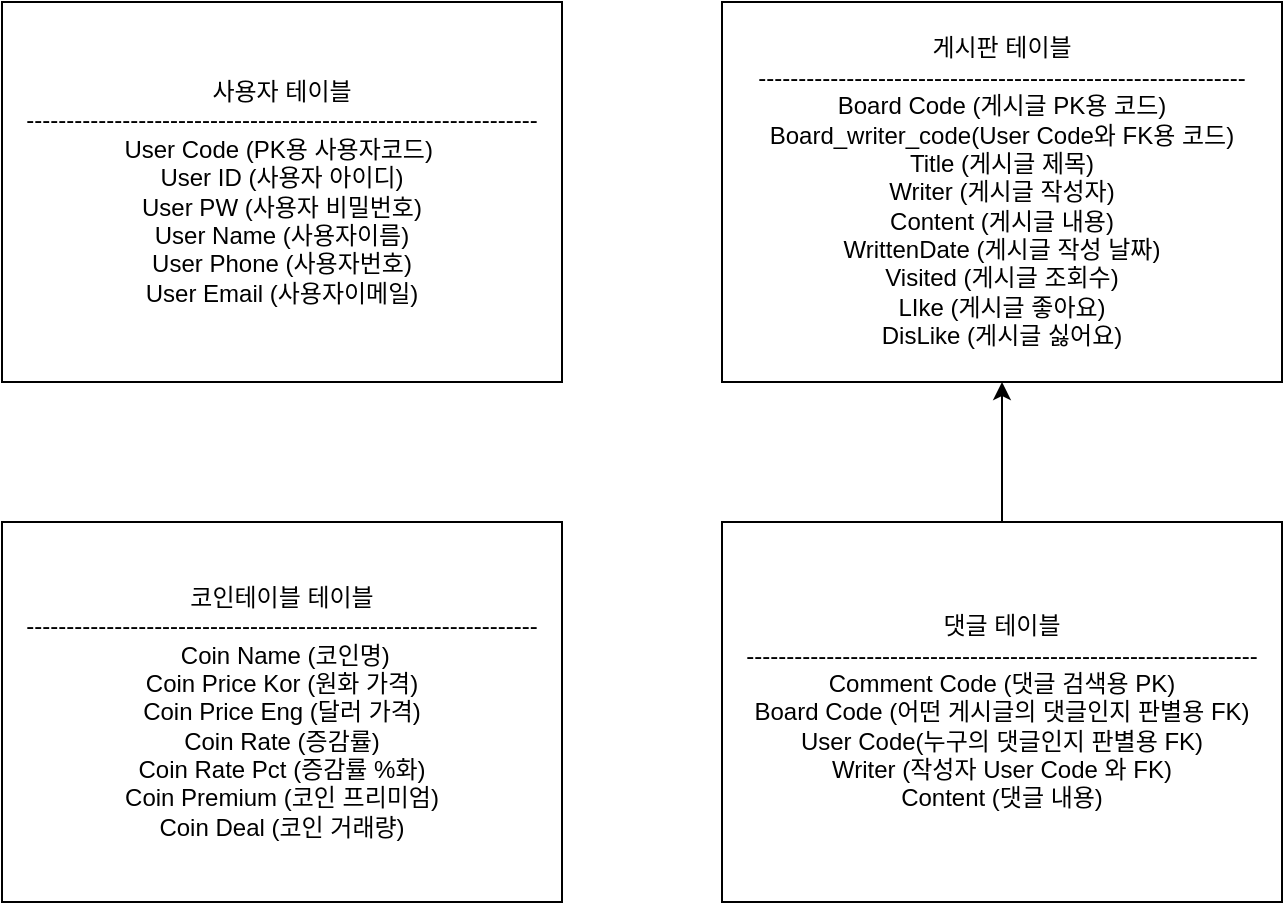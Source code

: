 <mxfile version="15.8.7" type="device"><diagram id="x-uEsUOgGWkrlkc_W3C5" name="페이지-1"><mxGraphModel dx="702" dy="905" grid="1" gridSize="10" guides="1" tooltips="1" connect="1" arrows="1" fold="1" page="1" pageScale="1" pageWidth="827" pageHeight="1169" math="0" shadow="0"><root><mxCell id="0"/><mxCell id="1" parent="0"/><mxCell id="c5qneXHrZnmRH6jQEP51-1" value="사용자 테이블&lt;br&gt;----------------------------------------------------------------&lt;br&gt;User Code (PK용 사용자코드)&amp;nbsp;&lt;br&gt;User ID (사용자 아이디)&lt;br&gt;User PW (사용자 비밀번호)&lt;br&gt;User Name (사용자이름)&lt;br&gt;User Phone (사용자번호)&lt;br&gt;User Email (사용자이메일)" style="rounded=0;whiteSpace=wrap;html=1;" parent="1" vertex="1"><mxGeometry x="40" y="40" width="280" height="190" as="geometry"/></mxCell><mxCell id="c5qneXHrZnmRH6jQEP51-2" value="게시판 테이블&lt;br&gt;-------------------------------------------------------------&lt;br&gt;Board Code (게시글 PK용 코드)&lt;br&gt;Board_writer_code(User Code와 FK용 코드)&lt;br&gt;Title (게시글 제목)&lt;br&gt;Writer (게시글 작성자)&lt;br&gt;Content (게시글 내용)&lt;br&gt;WrittenDate (게시글 작성 날짜)&lt;br&gt;Visited (게시글 조회수)&lt;br&gt;LIke (게시글 좋아요)&lt;br&gt;DisLike (게시글 싫어요)" style="rounded=0;whiteSpace=wrap;html=1;" parent="1" vertex="1"><mxGeometry x="400" y="40" width="280" height="190" as="geometry"/></mxCell><mxCell id="c5qneXHrZnmRH6jQEP51-5" style="edgeStyle=orthogonalEdgeStyle;rounded=0;orthogonalLoop=1;jettySize=auto;html=1;exitX=0.5;exitY=0;exitDx=0;exitDy=0;entryX=0.5;entryY=1;entryDx=0;entryDy=0;" parent="1" source="c5qneXHrZnmRH6jQEP51-3" target="c5qneXHrZnmRH6jQEP51-2" edge="1"><mxGeometry relative="1" as="geometry"/></mxCell><mxCell id="c5qneXHrZnmRH6jQEP51-3" value="댓글 테이블&lt;br&gt;----------------------------------------------------------------&lt;br&gt;Comment Code (댓글 검색용 PK)&lt;br&gt;Board Code (어떤 게시글의 댓글인지 판별용 FK)&lt;br&gt;User Code(누구의 댓글인지 판별용 FK)&lt;br&gt;Writer (작성자 User Code 와 FK)&lt;br&gt;Content (댓글 내용)" style="rounded=0;whiteSpace=wrap;html=1;" parent="1" vertex="1"><mxGeometry x="400" y="300" width="280" height="190" as="geometry"/></mxCell><mxCell id="lGUWXLN7Y02gL0X54gSE-1" value="코인테이블 테이블&lt;br&gt;----------------------------------------------------------------&lt;br&gt;&amp;nbsp;Coin Name (코인명)&lt;br&gt;Coin Price Kor (원화 가격)&lt;br&gt;Coin Price Eng (달러 가격)&lt;br&gt;Coin Rate (증감률)&lt;br&gt;Coin Rate Pct (증감률 %화)&lt;br&gt;Coin Premium (코인 프리미엄)&lt;br&gt;Coin Deal (코인 거래량)" style="rounded=0;whiteSpace=wrap;html=1;" parent="1" vertex="1"><mxGeometry x="40" y="300" width="280" height="190" as="geometry"/></mxCell></root></mxGraphModel></diagram></mxfile>